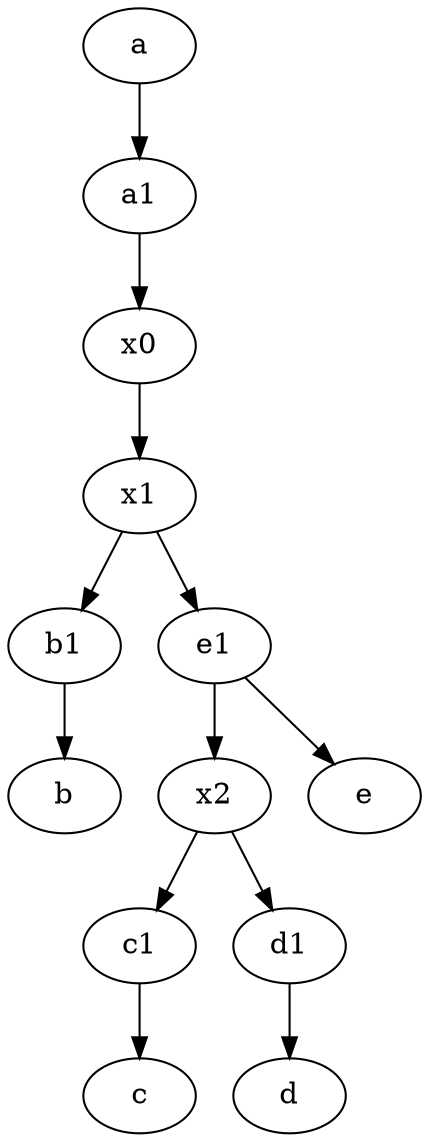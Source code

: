 digraph  {
	x0;
	x2;
	b1 [pos="45,20!"];
	a1 [pos="40,15!"];
	c1 [pos="30,15!"];
	d1 [pos="25,30!"];
	x1;
	a [pos="40,10!"];
	e1 [pos="25,45!"];
	x2 -> d1;
	x1 -> e1;
	x0 -> x1;
	x1 -> b1;
	a1 -> x0;
	e1 -> e;
	c1 -> c;
	a -> a1;
	e1 -> x2;
	b1 -> b;
	d1 -> d;
	x2 -> c1;

	}